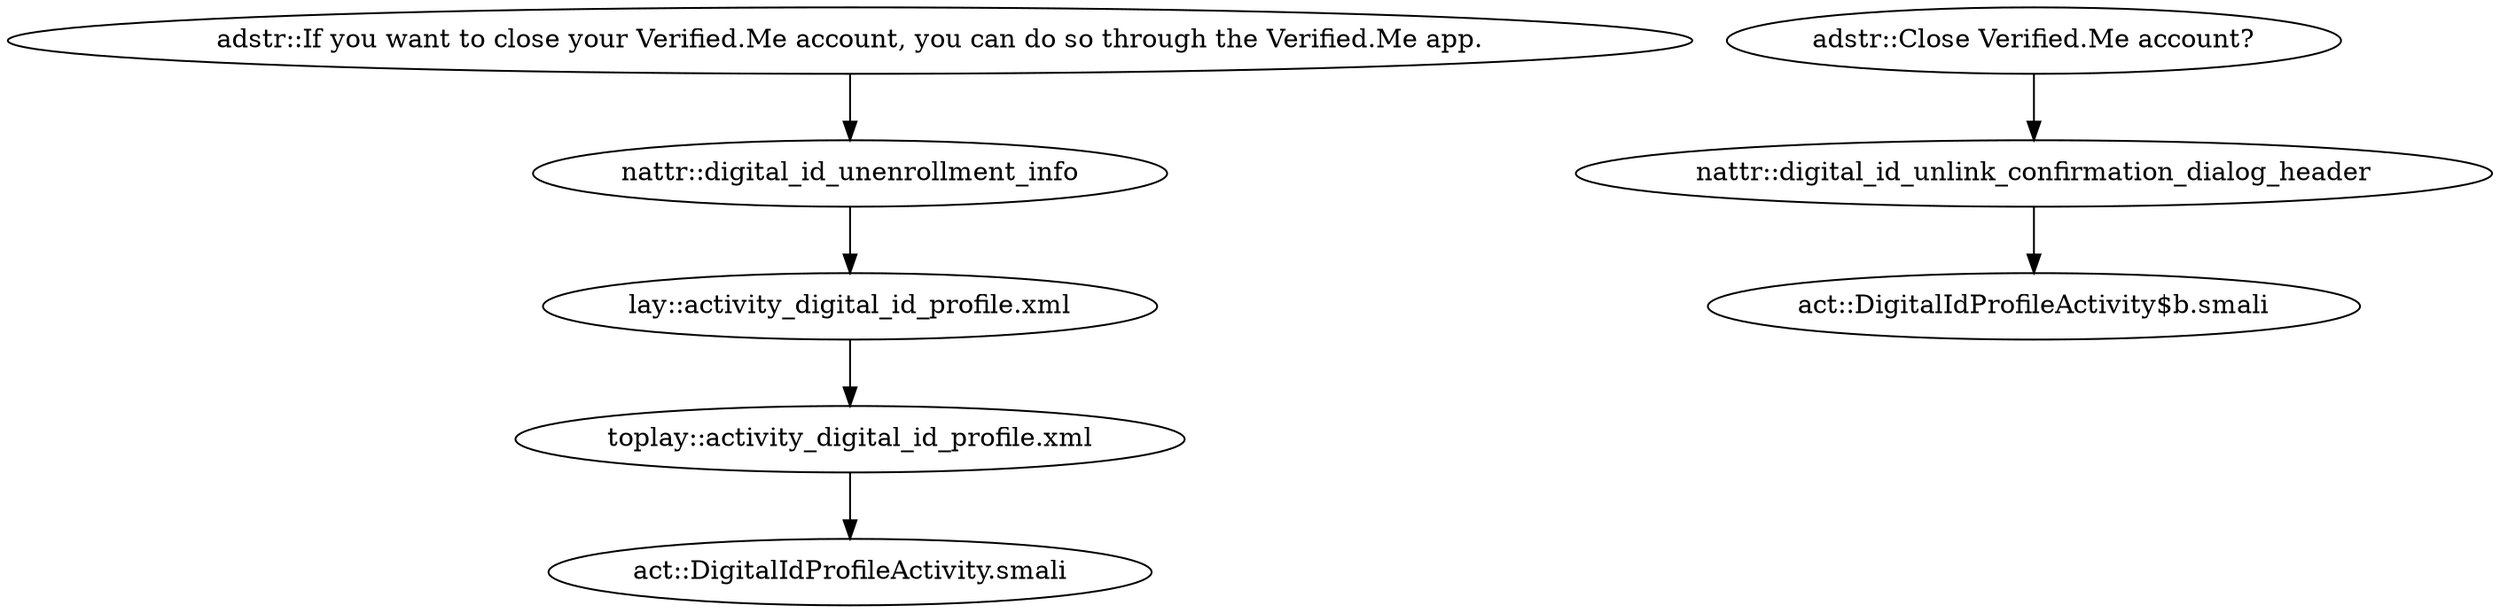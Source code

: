 digraph G {
"adstr::If you want to close your Verified.Me account, you can do so through the Verified.Me app." -> "nattr::digital_id_unenrollment_info"
"adstr::Close Verified.Me account?" -> "nattr::digital_id_unlink_confirmation_dialog_header"
"nattr::digital_id_unenrollment_info" -> "lay::activity_digital_id_profile.xml"
"nattr::digital_id_unlink_confirmation_dialog_header" -> "act::DigitalIdProfileActivity$b.smali"
"lay::activity_digital_id_profile.xml" -> "toplay::activity_digital_id_profile.xml"
"toplay::activity_digital_id_profile.xml" -> "act::DigitalIdProfileActivity.smali"
}
